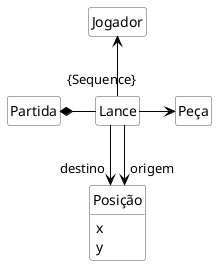 @startuml mod06ima03
hide circle
hide methods
hide empty members

skinparam class {
    BackgroundColor White
    ArrowColor Black
    BorderColor #505050
}
skinparam LineType ortho

class "Jogador" as jo
class "Partida" as pa
class "Lance" as la
class "Peça" as pe
class "Posição" as po
class po {
    x
    y
}

jo <-down-"{Sequence}" la
pa *-right- la
la -right-> pe

la --> "destino" po 
la -down->"origem" po
@enduml